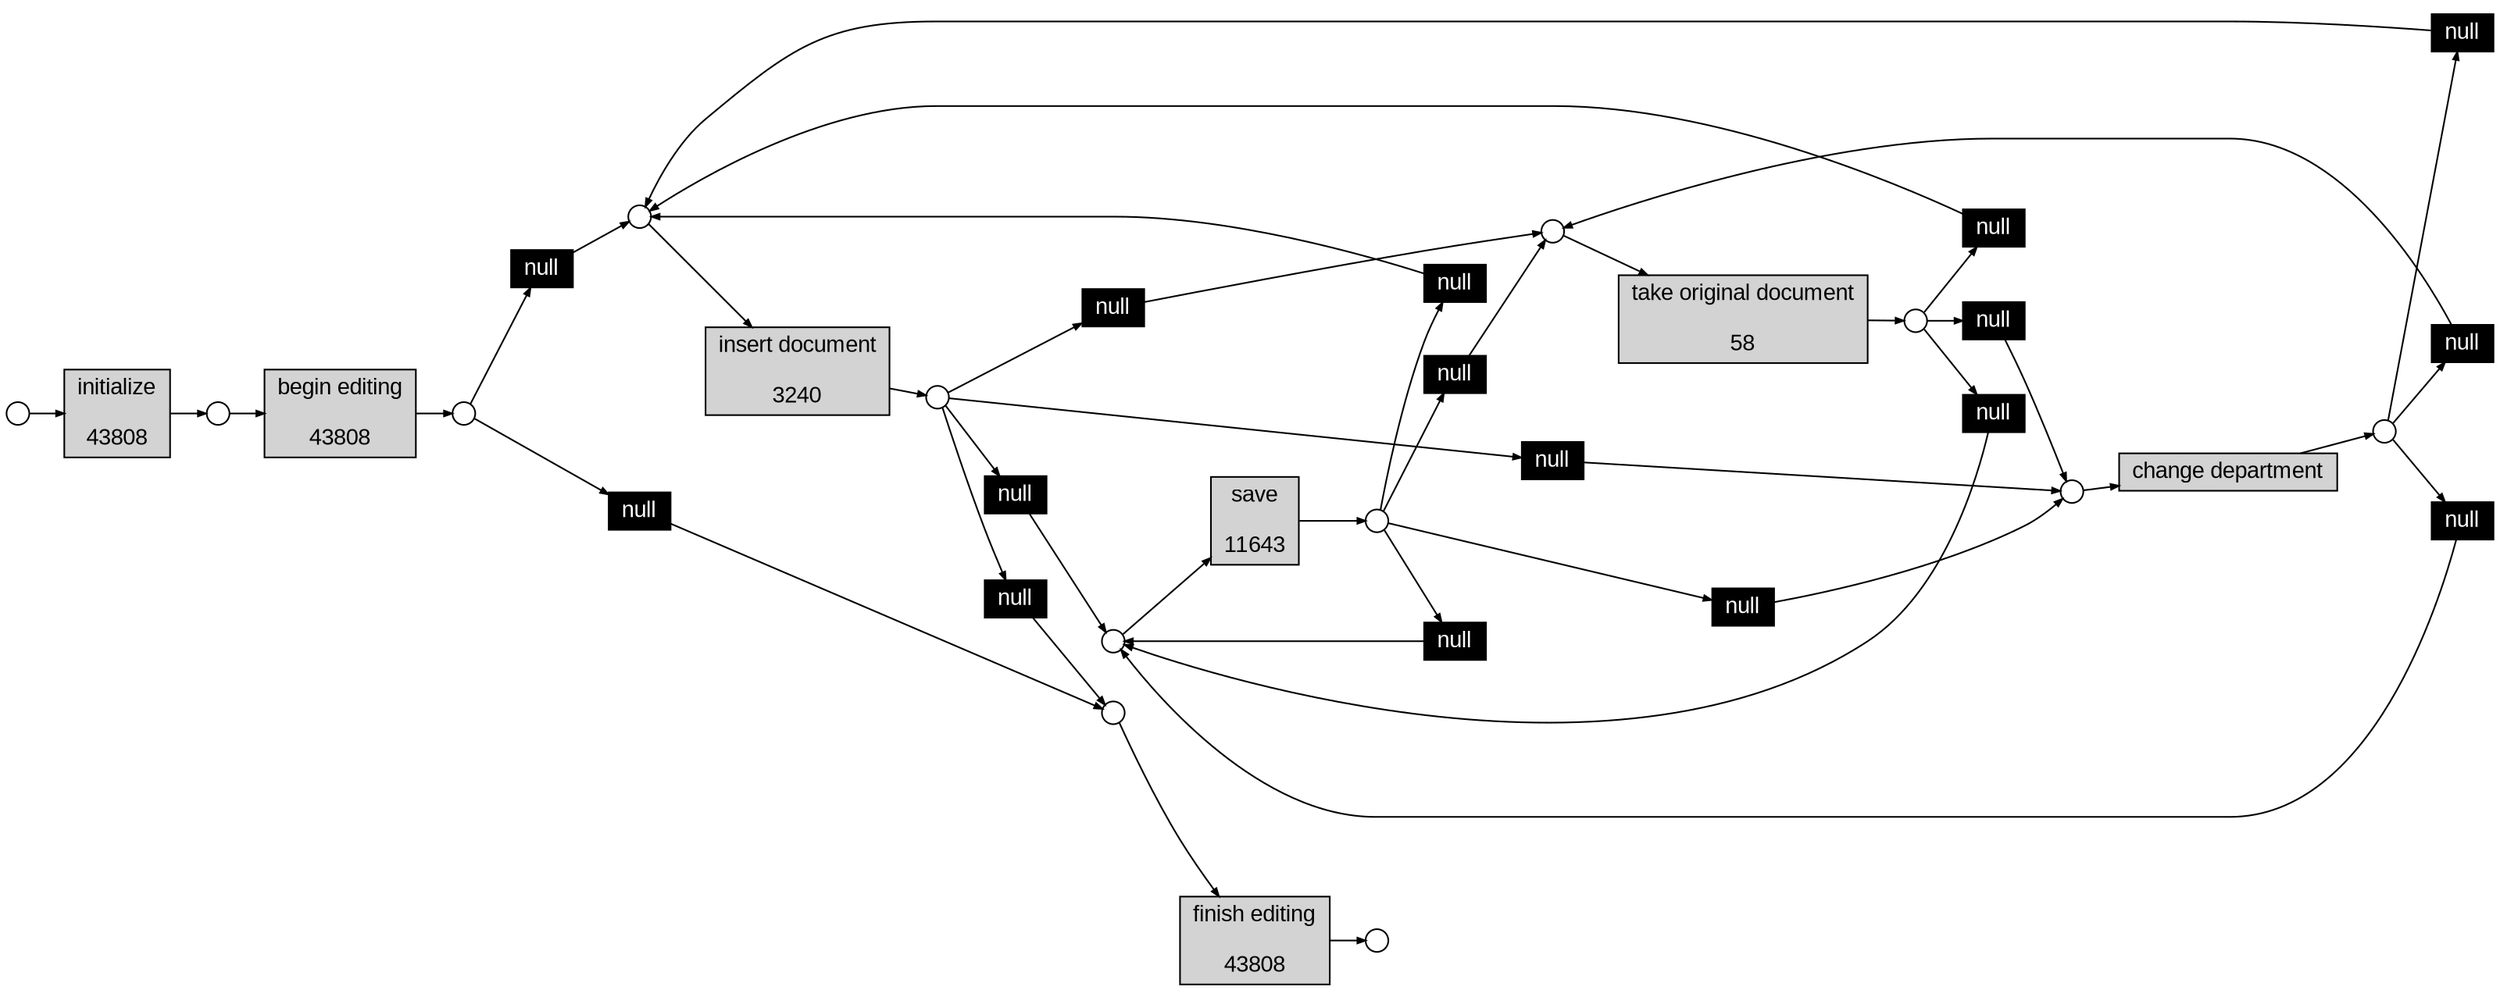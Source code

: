 digraph G { 
ranksep=".3"; fontsize="14"; remincross=true; margin="0.0,0.0"; fontname="Arial";rankdir="LR";
edge [arrowsize="0.5"];
node [height=".2",width=".2",fontname="Arial",fontsize="14"];
ratio=0.4;
id1 [shape="box",label="initialize\n\n43808",style="filled"];
id2 [shape="box",label="begin editing\n\n43808",style="filled"];
id3 [shape="box",color="black",fontcolor="white",label="null\n",style="filled"];
id4 [shape="box",color="black",fontcolor="white",label="null\n",style="filled"];
id5 [shape="box",label="finish editing\n\n43808",style="filled"];
id6 [shape="box",label="save\n\n11643",style="filled"];
id7 [shape="box",color="black",fontcolor="white",label="null\n",style="filled"];
id8 [shape="box",color="black",fontcolor="white",label="null\n",style="filled"];
id9 [shape="box",color="black",fontcolor="white",label="null\n",style="filled"];
id10 [shape="box",color="black",fontcolor="white",label="null\n",style="filled"];
id11 [shape="box",label="take original document\n\n58",style="filled"];
id12 [shape="box",color="black",fontcolor="white",label="null\n",style="filled"];
id13 [shape="box",color="black",fontcolor="white",label="null\n",style="filled"];
id14 [shape="box",color="black",fontcolor="white",label="null\n",style="filled"];
id15 [shape="box",label="change department\n",style="filled"];
id16 [shape="box",color="black",fontcolor="white",label="null\n",style="filled"];
id17 [shape="box",color="black",fontcolor="white",label="null\n",style="filled"];
id18 [shape="box",color="black",fontcolor="white",label="null\n",style="filled"];
id19 [shape="box",label="insert document\n\n3240",style="filled"];
id20 [shape="box",color="black",fontcolor="white",label="null\n",style="filled"];
id21 [shape="box",color="black",fontcolor="white",label="null\n",style="filled"];
id22 [shape="box",color="black",fontcolor="white",label="null\n",style="filled"];
id23 [shape="box",color="black",fontcolor="white",label="null\n",style="filled"];
id24 [shape="circle",label=""];
id25 [shape="circle",label=""];
id26 [shape="circle",label=""];
id27 [shape="circle",label=""];
id28 [shape="circle",label=""];
id29 [shape="circle",label=""];
id30 [shape="circle",label=""];
id31 [shape="circle",label=""];
id32 [shape="circle",label=""];
id33 [shape="circle",label=""];
id34 [shape="circle",label=""];
id35 [shape="circle",label=""];
id36 [shape="circle",label=""];
id21 -> id26
id10 -> id34
id7 -> id30
id20 -> id28
id18 -> id34
id16 -> id30
id35 -> id20
id31 -> id12
id25 -> id3
id4 -> id26
id35 -> id21
id22 -> id30
id29 -> id9
id14 -> id34
id33 -> id17
id33 -> id18
id34 -> id19
id26 -> id5
id31 -> id13
id24 -> id1
id36 -> id2
id33 -> id16
id19 -> id35
id12 -> id32
id28 -> id6
id9 -> id32
id29 -> id8
id31 -> id14
id30 -> id11
id23 -> id32
id15 -> id33
id35 -> id23
id17 -> id28
id1 -> id36
id29 -> id10
id5 -> id27
id11 -> id31
id29 -> id7
id3 -> id34
id32 -> id15
id2 -> id25
id6 -> id29
id13 -> id28
id8 -> id28
id25 -> id4
id35 -> id22
}
